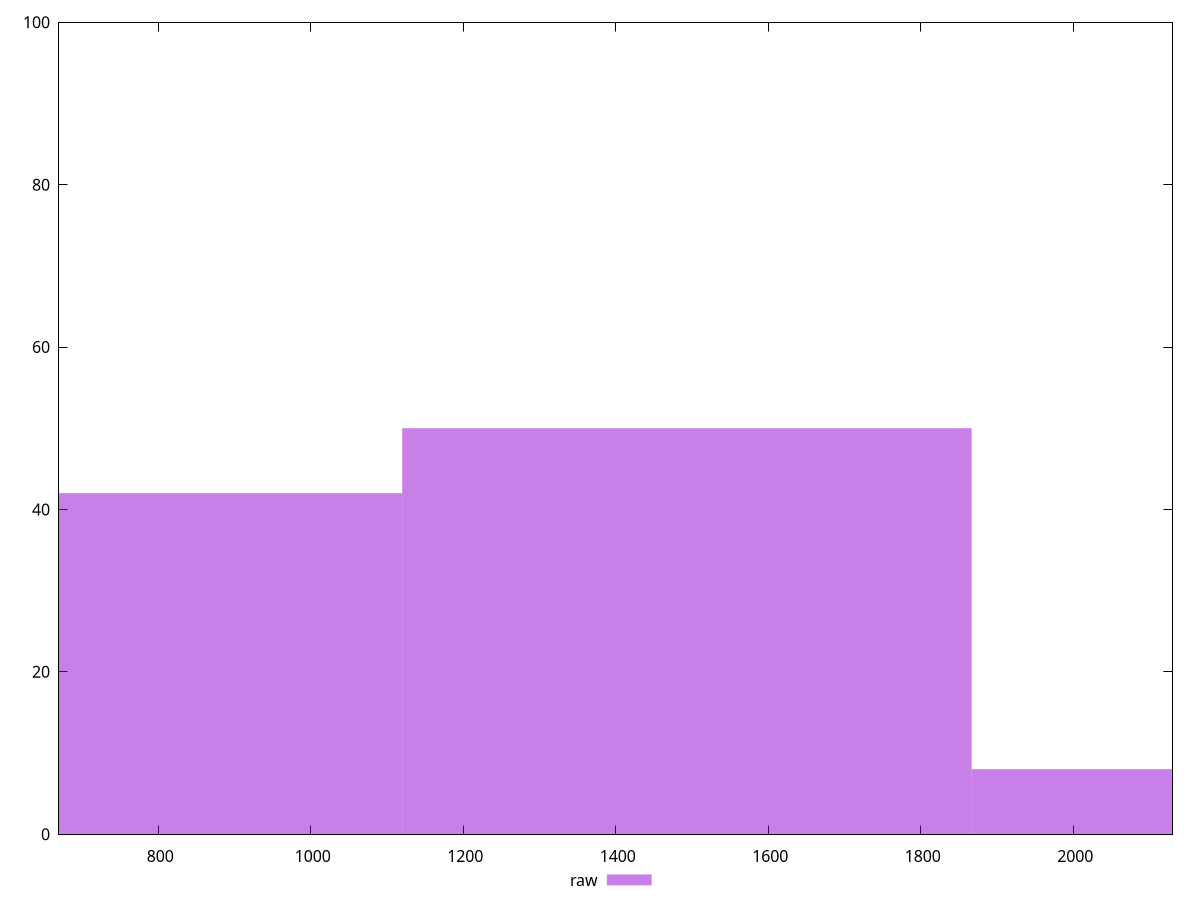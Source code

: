 reset

$raw <<EOF
746.6674291056619 42
1493.3348582113238 50
2240.0022873169855 8
EOF

set key outside below
set boxwidth 746.6674291056619
set xrange [670:2130]
set yrange [0:100]
set trange [0:100]
set style fill transparent solid 0.5 noborder
set terminal svg size 640, 490 enhanced background rgb 'white'
set output "reports/report_00027_2021-02-24T12-40-31.850Z/uses-http2/samples/agenda/raw/histogram.svg"

plot $raw title "raw" with boxes

reset
